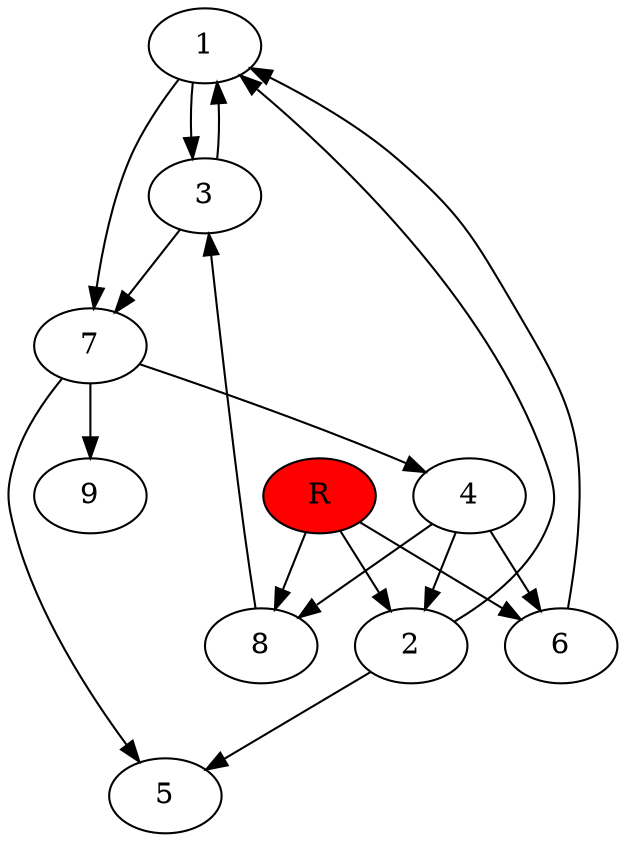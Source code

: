 digraph prb23237 {
	1
	2
	3
	4
	5
	6
	7
	8
	R [fillcolor="#ff0000" style=filled]
	1 -> 3
	1 -> 7
	2 -> 1
	2 -> 5
	3 -> 1
	3 -> 7
	4 -> 2
	4 -> 6
	4 -> 8
	6 -> 1
	7 -> 4
	7 -> 5
	7 -> 9
	8 -> 3
	R -> 2
	R -> 6
	R -> 8
}
